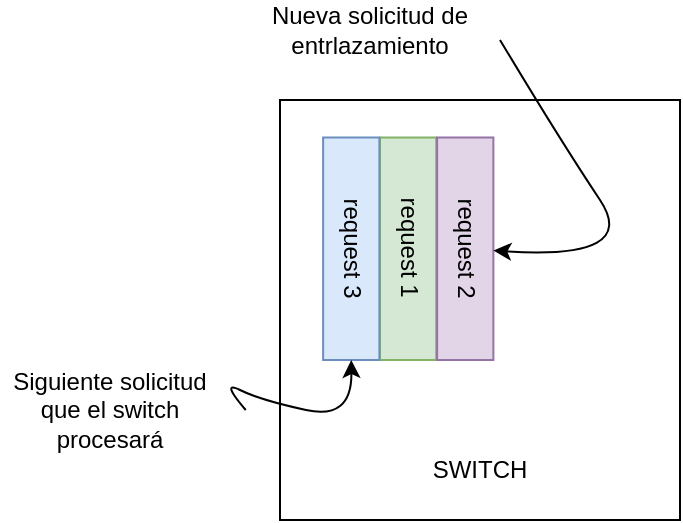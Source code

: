 <mxfile version="24.2.5" type="device">
  <diagram id="C5RBs43oDa-KdzZeNtuy" name="Page-1">
    <mxGraphModel dx="880" dy="481" grid="1" gridSize="10" guides="1" tooltips="1" connect="1" arrows="1" fold="1" page="1" pageScale="1" pageWidth="827" pageHeight="1169" math="0" shadow="0">
      <root>
        <mxCell id="WIyWlLk6GJQsqaUBKTNV-0" />
        <mxCell id="WIyWlLk6GJQsqaUBKTNV-1" parent="WIyWlLk6GJQsqaUBKTNV-0" />
        <mxCell id="z1eqtCPPt-Mj-BRQKGZ5-3" value="" style="rounded=0;whiteSpace=wrap;html=1;" vertex="1" parent="WIyWlLk6GJQsqaUBKTNV-1">
          <mxGeometry x="210" y="280" width="200" height="210" as="geometry" />
        </mxCell>
        <mxCell id="z1eqtCPPt-Mj-BRQKGZ5-0" value="request 1" style="rounded=0;whiteSpace=wrap;html=1;rotation=90;fillColor=#d5e8d4;strokeColor=#82b366;" vertex="1" parent="WIyWlLk6GJQsqaUBKTNV-1">
          <mxGeometry x="218.44" y="340.31" width="111.25" height="28.13" as="geometry" />
        </mxCell>
        <mxCell id="z1eqtCPPt-Mj-BRQKGZ5-1" value="request 3" style="rounded=0;whiteSpace=wrap;html=1;rotation=90;fillColor=#dae8fc;strokeColor=#6c8ebf;" vertex="1" parent="WIyWlLk6GJQsqaUBKTNV-1">
          <mxGeometry x="190" y="340.31" width="111.25" height="28.13" as="geometry" />
        </mxCell>
        <mxCell id="z1eqtCPPt-Mj-BRQKGZ5-2" value="request 2" style="rounded=0;whiteSpace=wrap;html=1;rotation=90;fillColor=#e1d5e7;strokeColor=#9673a6;" vertex="1" parent="WIyWlLk6GJQsqaUBKTNV-1">
          <mxGeometry x="247" y="340.31" width="111.25" height="28.13" as="geometry" />
        </mxCell>
        <mxCell id="z1eqtCPPt-Mj-BRQKGZ5-4" value="Nueva solicitud de entrlazamiento" style="text;html=1;align=center;verticalAlign=middle;whiteSpace=wrap;rounded=0;" vertex="1" parent="WIyWlLk6GJQsqaUBKTNV-1">
          <mxGeometry x="200" y="230" width="110" height="30" as="geometry" />
        </mxCell>
        <mxCell id="z1eqtCPPt-Mj-BRQKGZ5-5" value="" style="curved=1;endArrow=classic;html=1;rounded=0;" edge="1" parent="WIyWlLk6GJQsqaUBKTNV-1" target="z1eqtCPPt-Mj-BRQKGZ5-2">
          <mxGeometry width="50" height="50" relative="1" as="geometry">
            <mxPoint x="320" y="250" as="sourcePoint" />
            <mxPoint x="440" y="360" as="targetPoint" />
            <Array as="points">
              <mxPoint x="350" y="300" />
              <mxPoint x="390" y="360" />
            </Array>
          </mxGeometry>
        </mxCell>
        <mxCell id="z1eqtCPPt-Mj-BRQKGZ5-6" value="SWITCH" style="text;html=1;align=center;verticalAlign=middle;whiteSpace=wrap;rounded=0;" vertex="1" parent="WIyWlLk6GJQsqaUBKTNV-1">
          <mxGeometry x="280" y="450" width="60" height="30" as="geometry" />
        </mxCell>
        <mxCell id="z1eqtCPPt-Mj-BRQKGZ5-7" value="Siguiente solicitud que el switch procesará" style="text;html=1;align=center;verticalAlign=middle;whiteSpace=wrap;rounded=0;" vertex="1" parent="WIyWlLk6GJQsqaUBKTNV-1">
          <mxGeometry x="70" y="420" width="110" height="30" as="geometry" />
        </mxCell>
        <mxCell id="z1eqtCPPt-Mj-BRQKGZ5-9" value="" style="curved=1;endArrow=classic;html=1;rounded=0;exitX=1.117;exitY=0.5;exitDx=0;exitDy=0;exitPerimeter=0;entryX=1;entryY=0.5;entryDx=0;entryDy=0;" edge="1" parent="WIyWlLk6GJQsqaUBKTNV-1" source="z1eqtCPPt-Mj-BRQKGZ5-7" target="z1eqtCPPt-Mj-BRQKGZ5-1">
          <mxGeometry width="50" height="50" relative="1" as="geometry">
            <mxPoint x="390" y="410" as="sourcePoint" />
            <mxPoint x="440" y="360" as="targetPoint" />
            <Array as="points">
              <mxPoint x="180" y="420" />
              <mxPoint x="200" y="430" />
              <mxPoint x="246" y="440" />
            </Array>
          </mxGeometry>
        </mxCell>
      </root>
    </mxGraphModel>
  </diagram>
</mxfile>
